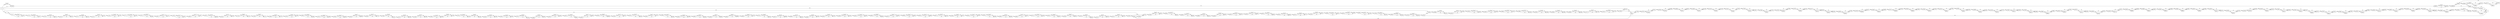 digraph {
	graph [rankdir=LR]
	node [shape=rectangle]
	2 -> 25 [label=55]
	25 -> 100 [label=19]
	25 -> 82294 [label=36]
	100 -> 154 [label=55]
	154 -> 187 [label=19]
	154 -> 82326 [label=36]
	187 -> 259 [label=55]
	259 -> 370 [label=19]
	259 -> 82436 [label=36]
	370 -> 391 [label=55]
	391 -> 418 [label=19]
	391 -> 82462 [label=36]
	418 -> 427 [label=55]
	427 -> 454 [label=19]
	427 -> 82488 [label=36]
	454 -> 457 [label=55]
	457 -> 502 [label=19]
	457 -> 82532 [label=36]
	502 -> 523 [label=55]
	523 -> 556 [label=19]
	523 -> 82564 [label=36]
	556 -> 577 [label=55]
	577 -> 604 [label=19]
	577 -> 82590 [label=36]
	604 -> 613 [label=55]
	613 -> 640 [label=19]
	613 -> 82616 [label=36]
	640 -> 661 [label=55]
	661 -> 721 [label=19]
	661 -> 82675 [label=36]
	721 -> 788 [label=55]
	788 -> 815 [label=19]
	788 -> 82701 [label=36]
	815 -> 880 [label=55]
	880 -> 907 [label=19]
	880 -> 82727 [label=36]
	907 -> 982 [label=55]
	982 -> 1009 [label=19]
	982 -> 82753 [label=36]
	1009 -> 1051 [label=55]
	1051 -> 1078 [label=19]
	1051 -> 82779 [label=36]
	1078 -> 1114 [label=55]
	1114 -> 1141 [label=19]
	1114 -> 82805 [label=36]
	1141 -> 1144 [label=55]
	1144 -> 1171 [label=19]
	1144 -> 82831 [label=36]
	1171 -> 1246 [label=55]
	1246 -> 1273 [label=19]
	1246 -> 82857 [label=36]
	1273 -> 1276 [label=55]
	1276 -> 1303 [label=19]
	1276 -> 82883 [label=36]
	1303 -> 1395 [label=55]
	1395 -> 1462 [label=19]
	1395 -> 82949 [label=36]
	1462 -> 1532 [label=55]
	1532 -> 1586 [label=19]
	1532 -> 83002 [label=36]
	1586 -> 1598 [label=55]
	1598 -> 1633 [label=19]
	1598 -> 83036 [label=36]
	1633 -> 1642 [label=55]
	1642 -> 1669 [label=19]
	1642 -> 83062 [label=36]
	1669 -> 1694 [label=55]
	1694 -> 1774 [label=19]
	1694 -> 83141 [label=36]
	1774 -> 1784 [label=55]
	1784 -> 1813 [label=19]
	1784 -> 83169 [label=36]
	1813 -> 1871 [label=55]
	1871 -> 1898 [label=19]
	1871 -> 83195 [label=36]
	1898 -> 1933 [label=55]
	1933 -> 1966 [label=19]
	1933 -> 83227 [label=36]
	1966 -> 2065 [label=55]
	2065 -> 2092 [label=19]
	2065 -> 83253 [label=36]
	2092 -> 2128 [label=19]
	2092 -> 83288 [label=36]
	2128 -> 2176 [label=55]
	2176 -> 2219 [label=19]
	2176 -> 83330 [label=36]
	2219 -> 2258 [label=19]
	2219 -> 83368 [label=36]
	2258 -> 2522 [label=55]
	2522 -> 2549 [label=19]
	2522 -> 83394 [label=36]
	2549 -> 2591 [label=55]
	2591 -> 2642 [label=19]
	2591 -> 83444 [label=36]
	2642 -> 2741 [label=55]
	2741 -> 2778 [label=19]
	2741 -> 83480 [label=36]
	2778 -> 2846 [label=55]
	2846 -> 2873 [label=19]
	2846 -> 83506 [label=36]
	2873 -> 2874 [label=55]
	2874 -> 2933 [label=19]
	2874 -> 83564 [label=36]
	2933 -> 2957 [label=55]
	2957 -> 2987 [label=19]
	2957 -> 83593 [label=36]
	2987 -> 2997 [label=55]
	2997 -> 3032 [label=19]
	2997 -> 83627 [label=36]
	3032 -> 3059 [label=55]
	3059 -> 3089 [label=19]
	3059 -> 83656 [label=36]
	3089 -> 3104 [label=55]
	3104 -> 3161 [label=19]
	3104 -> 83712 [label=36]
	3161 -> 3167 [label=55]
	3167 -> 3203 [label=19]
	3167 -> 83747 [label=36]
	3203 -> 3242 [label=55]
	3242 -> 3347 [label=19]
	3242 -> 83851 [label=36]
	3347 -> 3368 [label=55]
	3368 -> 3395 [label=19]
	3368 -> 83877 [label=36]
	3395 -> 3452 [label=55]
	3452 -> 3496 [label=19]
	3452 -> 83920 [label=36]
	3496 -> 3497 [label=55]
	3497 -> 3530 [label=19]
	3497 -> 83952 [label=36]
	3530 -> 3563 [label=55]
	3563 -> 3623 [label=19]
	3563 -> 84011 [label=36]
	3623 -> 3656 [label=55]
	3656 -> 3686 [label=19]
	3656 -> 84040 [label=36]
	3686 -> 3692 [label=55]
	3692 -> 3719 [label=19]
	3692 -> 84066 [label=36]
	3719 -> 3761 [label=55]
	3761 -> 3794 [label=19]
	3761 -> 84098 [label=36]
	3794 -> 3917 [label=55]
	3917 -> 3968 [label=19]
	3917 -> 84148 [label=36]
	3968 -> 3992 [label=55]
	3992 -> 4019 [label=19]
	3992 -> 84174 [label=36]
	4019 -> 4082 [label=55]
	4082 -> 4109 [label=19]
	4082 -> 84200 [label=36]
	4109 -> 4135 [label=55]
	4135 -> 4162 [label=19]
	4135 -> 84226 [label=36]
	4162 -> 4169 [label=55]
	4169 -> 4244 [label=19]
	4169 -> 84300 [label=36]
	4244 -> 4247 [label=55]
	4247 -> 4291 [label=19]
	4247 -> 84343 [label=36]
	4291 -> 4292 [label=55]
	4292 -> 4319 [label=19]
	4292 -> 84369 [label=36]
	4319 -> 4472 [label=55]
	4472 -> 4541 [label=19]
	4472 -> 84437 [label=36]
	4541 -> 4568 [label=55]
	4568 -> 4595 [label=19]
	4568 -> 84463 [label=36]
	4595 -> 4610 [label=55]
	4610 -> 4664 [label=19]
	4610 -> 84516 [label=36]
	4664 -> 4677 [label=55]
	4677 -> 4736 [label=19]
	4677 -> 84574 [label=36]
	4736 -> 4760 [label=55]
	4760 -> 4787 [label=19]
	4760 -> 84600 [label=36]
	4787 -> 4814 [label=55]
	4814 -> 4886 [label=19]
	4814 -> 84671 [label=36]
	4886 -> 4922 [label=55]
	4922 -> 4949 [label=19]
	4922 -> 84697 [label=36]
	4949 -> 4955 [label=55]
	4955 -> 5003 [label=19]
	4955 -> 84744 [label=36]
	5003 -> 5044 [label=55]
	5044 -> 5071 [label=19]
	5044 -> 84770 [label=36]
	5071 -> 5111 [label=55]
	5111 -> 5138 [label=19]
	5111 -> 84796 [label=36]
	5138 -> 5162 [label=55]
	5162 -> 5267 [label=19]
	5162 -> 84900 [label=36]
	5267 -> 5338 [label=55]
	5338 -> 5365 [label=19]
	5338 -> 84926 [label=36]
	5365 -> 5422 [label=55]
	5422 -> 5449 [label=19]
	5422 -> 84952 [label=36]
	5449 -> 5475 [label=55]
	5475 -> 5502 [label=19]
	5475 -> 84978 [label=36]
	5502 -> 5507 [label=55]
	5507 -> 5535 [label=19]
	5507 -> 85005 [label=36]
	5535 -> 5553 [label=55]
	5553 -> 5631 [label=19]
	5553 -> 5742 [label=36]
	5631 -> 5634 [label=55]
	5634 -> 5742 [label=19]
	5634 -> 2 [label=36]
	5742 -> 5784 [label=55]
	5784 -> 5821 [label=19]
	5784 -> 85085 [label=36]
	5821 -> 5824 [label=55]
	5824 -> 5851 [label=19]
	5824 -> 85111 [label=36]
	5851 -> 6055 [label=55]
	6055 -> 6082 [label=19]
	6055 -> 85137 [label=36]
	6082 -> 6088 [label=55]
	6088 -> 6115 [label=19]
	6088 -> 85163 [label=36]
	6115 -> 6160 [label=55]
	6160 -> 6187 [label=19]
	6160 -> 85189 [label=36]
	6187 -> 6202 [label=55]
	6202 -> 6253 [label=19]
	6202 -> 85239 [label=36]
	6253 -> 6364 [label=55]
	6364 -> 6391 [label=19]
	6364 -> 85265 [label=36]
	6391 -> 6403 [label=55]
	6403 -> 6436 [label=19]
	6403 -> 85297 [label=36]
	6436 -> 6594 [label=55]
	6594 -> 6636 [label=19]
	6594 -> 85338 [label=36]
	6636 -> 6747 [label=55]
	6747 -> 6774 [label=19]
	6747 -> 85364 [label=36]
	6774 -> 6783 [label=55]
	6783 -> 6810 [label=19]
	6783 -> 85390 [label=36]
	6810 -> 6828 [label=55]
	6828 -> 6870 [label=19]
	6828 -> 85431 [label=36]
	6870 -> 6873 [label=55]
	6873 -> 6900 [label=19]
	6873 -> 85457 [label=36]
	6900 -> 6954 [label=55]
	6954 -> 7029 [label=19]
	6954 -> 85531 [label=36]
	7029 -> 7168 [label=55]
	7168 -> 7252 [label=19]
	7168 -> 85614 [label=36]
	7252 -> 7368 [label=55]
	7368 -> 7395 [label=19]
	7368 -> 85640 [label=36]
	7395 -> 7563 [label=55]
	7563 -> 7590 [label=19]
	7563 -> 85666 [label=36]
	7590 -> 7625 [label=55]
	7625 -> 1 [label=36]
	7625 -> 16016 [label=19]
	16016 -> 16088 [label=48]
	16088 -> 16127 [label=19]
	16088 -> 87383 [label=29]
	16127 -> 16141 [label=48]
	16141 -> 16168 [label=19]
	16141 -> 87409 [label=29]
	16168 -> 16234 [label=48]
	16234 -> 16261 [label=19]
	16234 -> 87435 [label=29]
	16261 -> 16267 [label=48]
	16267 -> 16294 [label=19]
	16267 -> 87461 [label=29]
	16294 -> 16349 [label=48]
	16349 -> 16376 [label=19]
	16349 -> 87487 [label=29]
	16376 -> 16489 [label=48]
	16489 -> 16516 [label=19]
	16489 -> 87513 [label=29]
	16516 -> 16591 [label=48]
	16591 -> 16618 [label=19]
	16591 -> 87539 [label=29]
	16618 -> 16936 [label=48]
	16936 -> 16963 [label=19]
	16936 -> 87565 [label=29]
	16963 -> 16966 [label=48]
	16966 -> 16996 [label=19]
	16966 -> 87594 [label=29]
	16996 -> 17077 [label=48]
	17077 -> 17104 [label=19]
	17077 -> 87620 [label=29]
	17104 -> 17197 [label=48]
	17197 -> 17224 [label=19]
	17197 -> 87646 [label=29]
	17224 -> 17616 [label=48]
	17616 -> 17617 [label=19]
	17616 -> 17708 [label=29]
	17617 -> 17621 [label=55]
	17621 -> 17708 [label=19]
	17621 -> 5631 [label=36]
	17708 -> 20725 [label=48]
	20725 -> 20752 [label=19]
	20725 -> 87690 [label=29]
	20752 -> 20764 [label=48]
	20764 -> 20860 [label=19]
	20764 -> 87785 [label=29]
	20860 -> 20944 [label=48]
	20944 -> 20971 [label=19]
	20944 -> 87811 [label=29]
	20971 -> 21082 [label=48]
	21082 -> 21109 [label=19]
	21082 -> 87837 [label=29]
	21109 -> 21132 [label=48]
	21132 -> 21159 [label=19]
	21132 -> 87863 [label=29]
	21159 -> 21161 [label=48]
	21161 -> 21205 [label=19]
	21161 -> 87906 [label=29]
	21205 -> 21256 [label=48]
	21256 -> 21307 [label=19]
	21256 -> 87956 [label=29]
	21307 -> 21346 [label=48]
	21346 -> 21373 [label=19]
	21346 -> 87982 [label=29]
	21373 -> 22032 [label=48]
	22032 -> 22059 [label=19]
	22032 -> 88008 [label=29]
	22059 -> 22102 [label=48]
	22102 -> 22141 [label=19]
	22102 -> 88046 [label=29]
	22141 -> 22177 [label=48]
	22177 -> 22255 [label=19]
	22177 -> 88123 [label=29]
	22255 -> 22291 [label=19]
	22255 -> 88158 [label=29]
	22291 -> 22303 [label=48]
	22303 -> 22336 [label=19]
	22303 -> 88190 [label=29]
	22336 -> 22378 [label=48]
	22378 -> 22417 [label=19]
	22378 -> 88228 [label=29]
	22417 -> 22641 [label=48]
	22641 -> 22668 [label=19]
	22641 -> 88254 [label=29]
	22668 -> 22737 [label=48]
	22737 -> 22764 [label=19]
	22737 -> 88280 [label=29]
	22764 -> 23019 [label=48]
	23019 -> 23046 [label=19]
	23019 -> 88306 [label=29]
	23046 -> 23062 [label=48]
	23062 -> 23136 [label=19]
	23062 -> 88379 [label=29]
	23136 -> 23147 [label=48]
	23147 -> 23183 [label=19]
	23147 -> 88414 [label=29]
	23183 -> 23199 [label=48]
	23199 -> 23226 [label=19]
	23199 -> 88440 [label=29]
	23226 -> 23499 [label=48]
	23499 -> 23560 [label=19]
	23499 -> 88500 [label=29]
	23560 -> 23749 [label=48]
	23749 -> 23776 [label=19]
	23749 -> 88526 [label=29]
	23776 -> 23901 [label=48]
	23901 -> 23928 [label=19]
	23901 -> 88552 [label=29]
	23928 -> 23929 [label=48]
	23929 -> 23956 [label=19]
	23929 -> 88578 [label=29]
	23956 -> 23958 [label=48]
	23958 -> 23985 [label=19]
	23958 -> 88604 [label=29]
	23985 -> 24012 [label=48]
	24012 -> 24042 [label=19]
	24012 -> 88633 [label=29]
	24042 -> 24213 [label=48]
	24213 -> 24282 [label=19]
	24213 -> 88701 [label=29]
	24282 -> 24364 [label=48]
	24364 -> 24412 [label=19]
	24364 -> 88748 [label=29]
	24412 -> 24474 [label=48]
	24474 -> 24501 [label=19]
	24474 -> 88774 [label=29]
	24501 -> 24529 [label=48]
	24529 -> 24646 [label=19]
	24529 -> 88890 [label=29]
	24646 -> 24664 [label=48]
	24664 -> 24691 [label=19]
	24664 -> 88916 [label=29]
	24691 -> 24822 [label=48]
	24822 -> 24849 [label=19]
	24822 -> 88942 [label=29]
	24849 -> 24865 [label=48]
	24865 -> 24907 [label=19]
	24865 -> 88983 [label=29]
	24907 -> 24937 [label=48]
	24937 -> 24964 [label=19]
	24937 -> 89009 [label=29]
	24964 -> 24973 [label=48]
	24973 -> 25072 [label=19]
	24973 -> 89107 [label=29]
	25072 -> 25108 [label=48]
	25108 -> 25135 [label=19]
	25108 -> 89133 [label=29]
	25135 -> 25158 [label=48]
	25158 -> 25185 [label=19]
	25158 -> 89159 [label=29]
	25185 -> 25218 [label=48]
	25218 -> 25245 [label=19]
	25218 -> 89185 [label=29]
	25245 -> 25482 [label=48]
	25482 -> 25614 [label=19]
	25482 -> 89316 [label=29]
	25614 -> 25650 [label=48]
	25650 -> 25677 [label=19]
	25650 -> 89342 [label=29]
	25677 -> 25721 [label=19]
	25677 -> 89385 [label=29]
	25721 -> 25761 [label=48]
	25761 -> 25791 [label=19]
	25761 -> 89414 [label=29]
	25791 -> 25905 [label=48]
	25905 -> 25932 [label=19]
	25905 -> 89440 [label=29]
	25932 -> 25957 [label=48]
	25957 -> 26008 [label=19]
	25957 -> 89490 [label=29]
	26008 -> 26020 [label=48]
	26020 -> 26047 [label=19]
	26020 -> 89516 [label=29]
	26047 -> 26061 [label=48]
	26061 -> 26133 [label=19]
	26061 -> 89587 [label=29]
	26133 -> 26169 [label=48]
	26169 -> 26226 [label=19]
	26169 -> 89643 [label=29]
	26226 -> 26520 [label=48]
	26520 -> 26547 [label=19]
	26520 -> 89669 [label=29]
	26547 -> 26692 [label=48]
	26692 -> 26719 [label=19]
	26692 -> 89695 [label=29]
	26719 -> 26981 [label=48]
	26981 -> 27008 [label=19]
	26981 -> 89721 [label=29]
	27008 -> 29976 [label=48]
	29976 -> 1 [label=19]
	29976 -> 105808 [label=29]
	31629 -> 31630 [label=12]
	31630 -> 34993 [label=25]
	34993 -> 35020 [label=12]
	34993 -> 85692 [label=13]
	35020 -> 56608 [label=25]
	56608 -> 56609 [label=50]
	56609 -> 56659 [label=100]
	56659 -> 56663 [label=50]
	56659 -> 56893 [label=50]
	56663 -> 56716 [label=25]
	56663 -> 56865 [label=25]
	56716 -> 56771 [label=50]
	56771 -> 56797 [label=25]
	56771 -> 56891 [label=25]
	56797 -> 56609 [label=50]
	56865 -> 56716 [label=25]
	56891 -> 56797 [label=25]
	56893 -> 56608 [label=25]
	56893 -> 59734 [label=25]
	59734 -> 1 [label=12]
	59734 -> 87345 [label=13]
	82294 -> 100 [label=36]
	82326 -> 187 [label=36]
	82436 -> 370 [label=36]
	82462 -> 418 [label=36]
	82488 -> 454 [label=36]
	82532 -> 502 [label=36]
	82564 -> 556 [label=36]
	82590 -> 604 [label=36]
	82616 -> 640 [label=36]
	82675 -> 721 [label=36]
	82701 -> 815 [label=36]
	82727 -> 907 [label=36]
	82753 -> 1009 [label=36]
	82779 -> 1078 [label=36]
	82805 -> 1141 [label=36]
	82831 -> 1171 [label=36]
	82857 -> 1273 [label=36]
	82883 -> 1303 [label=36]
	82949 -> 1462 [label=36]
	83002 -> 1586 [label=36]
	83036 -> 1633 [label=36]
	83062 -> 1669 [label=36]
	83141 -> 1774 [label=36]
	83169 -> 1813 [label=36]
	83195 -> 1898 [label=36]
	83227 -> 1966 [label=36]
	83253 -> 2092 [label=36]
	83288 -> 2128 [label=36]
	83330 -> 2219 [label=36]
	83368 -> 2258 [label=36]
	83394 -> 2549 [label=36]
	83444 -> 2642 [label=36]
	83480 -> 2778 [label=36]
	83506 -> 2873 [label=36]
	83564 -> 2933 [label=36]
	83593 -> 2987 [label=36]
	83627 -> 3032 [label=36]
	83656 -> 3089 [label=36]
	83712 -> 3161 [label=36]
	83747 -> 3203 [label=36]
	83851 -> 3347 [label=36]
	83877 -> 3395 [label=36]
	83920 -> 3496 [label=36]
	83952 -> 3530 [label=36]
	84011 -> 3623 [label=36]
	84040 -> 3686 [label=36]
	84066 -> 3719 [label=36]
	84098 -> 3794 [label=36]
	84148 -> 3968 [label=36]
	84174 -> 4019 [label=36]
	84200 -> 4109 [label=36]
	84226 -> 4162 [label=36]
	84300 -> 4244 [label=36]
	84343 -> 4291 [label=36]
	84369 -> 4319 [label=36]
	84437 -> 4541 [label=36]
	84463 -> 4595 [label=36]
	84516 -> 4664 [label=36]
	84574 -> 4736 [label=36]
	84600 -> 4787 [label=36]
	84671 -> 4886 [label=36]
	84697 -> 4949 [label=36]
	84744 -> 5003 [label=36]
	84770 -> 5071 [label=36]
	84796 -> 5138 [label=36]
	84900 -> 5267 [label=36]
	84926 -> 5365 [label=36]
	84952 -> 5449 [label=36]
	84978 -> 5502 [label=36]
	85005 -> 5535 [label=36]
	85085 -> 5821 [label=36]
	85111 -> 5851 [label=36]
	85137 -> 6082 [label=36]
	85163 -> 6115 [label=36]
	85189 -> 6187 [label=36]
	85239 -> 6253 [label=36]
	85265 -> 6391 [label=36]
	85297 -> 6436 [label=36]
	85338 -> 6636 [label=36]
	85364 -> 6774 [label=36]
	85390 -> 6810 [label=36]
	85431 -> 6870 [label=36]
	85457 -> 6900 [label=36]
	85531 -> 7029 [label=36]
	85614 -> 7252 [label=36]
	85640 -> 7395 [label=36]
	85666 -> 7590 [label=36]
	85692 -> 35020 [label=13]
	87345 -> 1 [label=13]
	87383 -> 16127 [label=29]
	87409 -> 16168 [label=29]
	87435 -> 16261 [label=29]
	87461 -> 16294 [label=29]
	87487 -> 16376 [label=29]
	87513 -> 16516 [label=29]
	87539 -> 16618 [label=29]
	87565 -> 16963 [label=29]
	87594 -> 16996 [label=29]
	87620 -> 17104 [label=29]
	87646 -> 17224 [label=29]
	87690 -> 20752 [label=29]
	87785 -> 20860 [label=29]
	87811 -> 20971 [label=29]
	87837 -> 21109 [label=29]
	87863 -> 21159 [label=29]
	87906 -> 21205 [label=29]
	87956 -> 21307 [label=29]
	87982 -> 21373 [label=29]
	88008 -> 22059 [label=29]
	88046 -> 22141 [label=29]
	88123 -> 22255 [label=29]
	88158 -> 22291 [label=29]
	88190 -> 22336 [label=29]
	88228 -> 22417 [label=29]
	88254 -> 22668 [label=29]
	88280 -> 22764 [label=29]
	88306 -> 23046 [label=29]
	88379 -> 23136 [label=29]
	88414 -> 23183 [label=29]
	88440 -> 23226 [label=29]
	88500 -> 23560 [label=29]
	88526 -> 23776 [label=29]
	88552 -> 23928 [label=29]
	88578 -> 23956 [label=29]
	88604 -> 23985 [label=29]
	88633 -> 24042 [label=29]
	88701 -> 24282 [label=29]
	88748 -> 24412 [label=29]
	88774 -> 24501 [label=29]
	88890 -> 24646 [label=29]
	88916 -> 24691 [label=29]
	88942 -> 24849 [label=29]
	88983 -> 24907 [label=29]
	89009 -> 24964 [label=29]
	89107 -> 25072 [label=29]
	89133 -> 25135 [label=29]
	89159 -> 25185 [label=29]
	89185 -> 25245 [label=29]
	89316 -> 25614 [label=29]
	89342 -> 25677 [label=29]
	89385 -> 25721 [label=29]
	89414 -> 25791 [label=29]
	89440 -> 25932 [label=29]
	89490 -> 26008 [label=29]
	89516 -> 26047 [label=29]
	89587 -> 26133 [label=29]
	89643 -> 26226 [label=29]
	89669 -> 26547 [label=29]
	89695 -> 26719 [label=29]
	89721 -> 27008 [label=29]
	105808 -> 1 [label=29]
	0 -> 2 [label=19]
	0 -> 31630 [label=13]
	0 -> 16016 [label=29]
	0 -> 31629 [label=12]
	0 -> 17617 [label=36]
}
